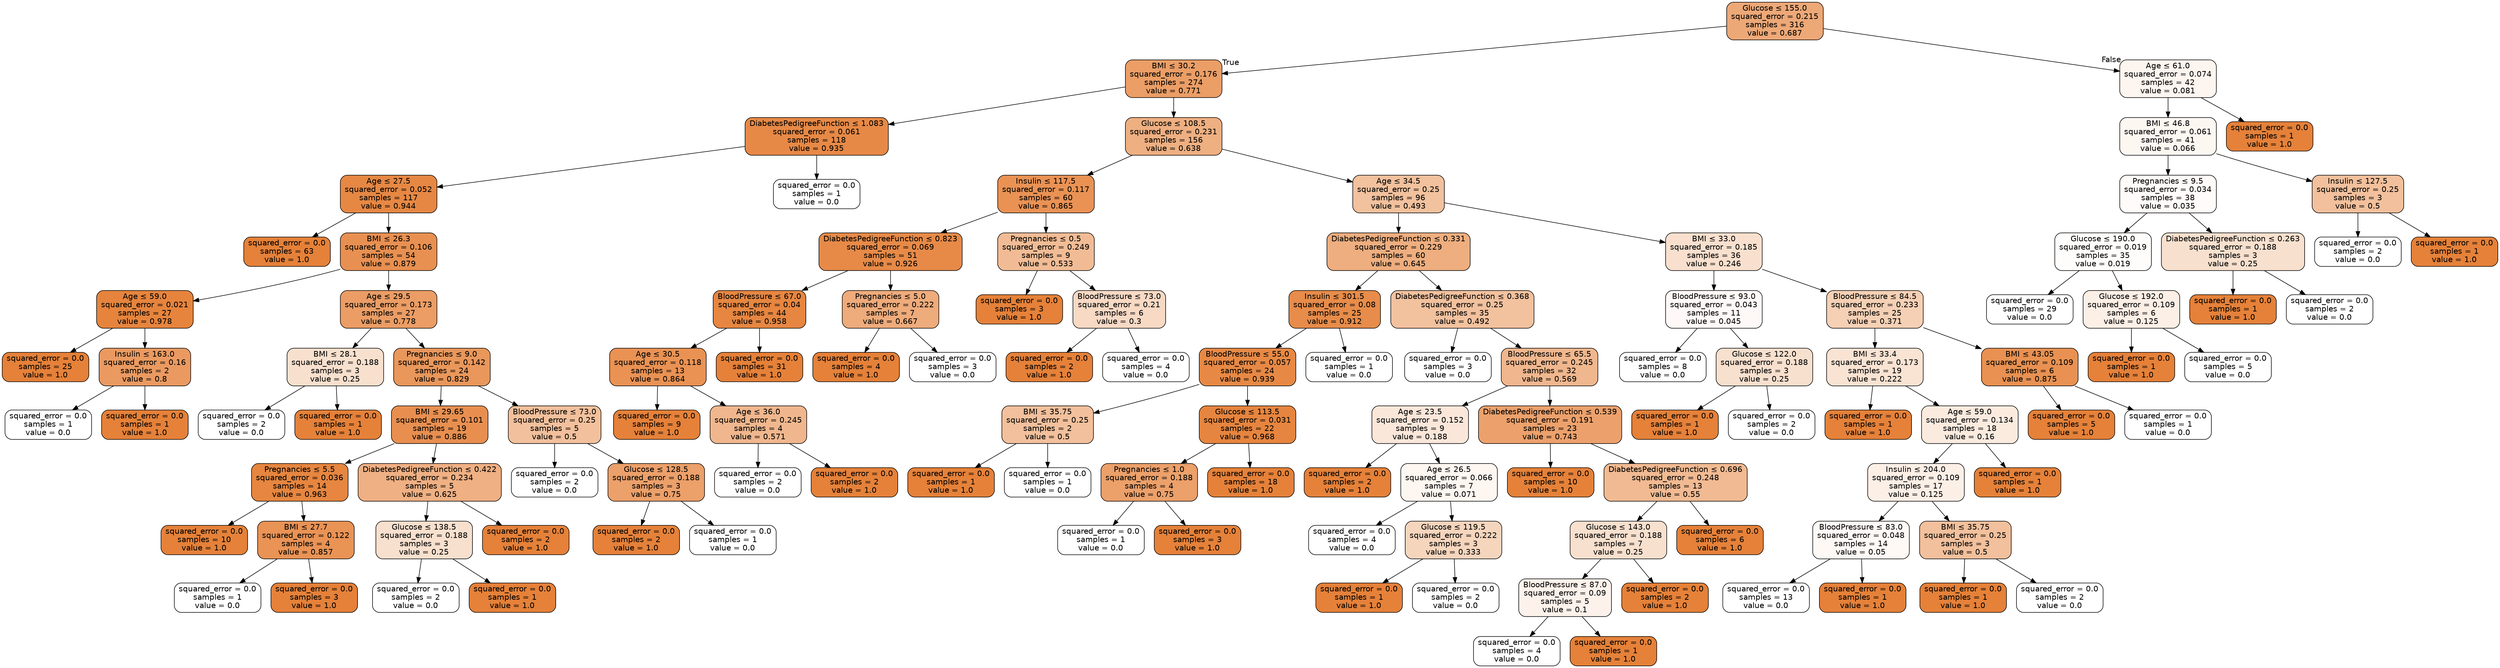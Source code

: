 digraph Tree {
node [shape=box, style="filled, rounded", color="black", fontname="helvetica"] ;
edge [fontname="helvetica"] ;
0 [label=<Glucose &le; 155.0<br/>squared_error = 0.215<br/>samples = 316<br/>value = 0.687>, fillcolor="#eda877"] ;
1 [label=<BMI &le; 30.2<br/>squared_error = 0.176<br/>samples = 274<br/>value = 0.771>, fillcolor="#eb9e66"] ;
0 -> 1 [labeldistance=2.5, labelangle=45, headlabel="True"] ;
2 [label=<DiabetesPedigreeFunction &le; 1.083<br/>squared_error = 0.061<br/>samples = 118<br/>value = 0.935>, fillcolor="#e78946"] ;
1 -> 2 ;
3 [label=<Age &le; 27.5<br/>squared_error = 0.052<br/>samples = 117<br/>value = 0.944>, fillcolor="#e68844"] ;
2 -> 3 ;
4 [label=<squared_error = 0.0<br/>samples = 63<br/>value = 1.0>, fillcolor="#e58139"] ;
3 -> 4 ;
5 [label=<BMI &le; 26.3<br/>squared_error = 0.106<br/>samples = 54<br/>value = 0.879>, fillcolor="#e89051"] ;
3 -> 5 ;
6 [label=<Age &le; 59.0<br/>squared_error = 0.021<br/>samples = 27<br/>value = 0.978>, fillcolor="#e6843d"] ;
5 -> 6 ;
7 [label=<squared_error = 0.0<br/>samples = 25<br/>value = 1.0>, fillcolor="#e58139"] ;
6 -> 7 ;
8 [label=<Insulin &le; 163.0<br/>squared_error = 0.16<br/>samples = 2<br/>value = 0.8>, fillcolor="#ea9a61"] ;
6 -> 8 ;
9 [label=<squared_error = 0.0<br/>samples = 1<br/>value = 0.0>, fillcolor="#ffffff"] ;
8 -> 9 ;
10 [label=<squared_error = 0.0<br/>samples = 1<br/>value = 1.0>, fillcolor="#e58139"] ;
8 -> 10 ;
11 [label=<Age &le; 29.5<br/>squared_error = 0.173<br/>samples = 27<br/>value = 0.778>, fillcolor="#eb9d65"] ;
5 -> 11 ;
12 [label=<BMI &le; 28.1<br/>squared_error = 0.188<br/>samples = 3<br/>value = 0.25>, fillcolor="#f8e0ce"] ;
11 -> 12 ;
13 [label=<squared_error = 0.0<br/>samples = 2<br/>value = 0.0>, fillcolor="#ffffff"] ;
12 -> 13 ;
14 [label=<squared_error = 0.0<br/>samples = 1<br/>value = 1.0>, fillcolor="#e58139"] ;
12 -> 14 ;
15 [label=<Pregnancies &le; 9.0<br/>squared_error = 0.142<br/>samples = 24<br/>value = 0.829>, fillcolor="#e9975b"] ;
11 -> 15 ;
16 [label=<BMI &le; 29.65<br/>squared_error = 0.101<br/>samples = 19<br/>value = 0.886>, fillcolor="#e88f50"] ;
15 -> 16 ;
17 [label=<Pregnancies &le; 5.5<br/>squared_error = 0.036<br/>samples = 14<br/>value = 0.963>, fillcolor="#e68640"] ;
16 -> 17 ;
18 [label=<squared_error = 0.0<br/>samples = 10<br/>value = 1.0>, fillcolor="#e58139"] ;
17 -> 18 ;
19 [label=<BMI &le; 27.7<br/>squared_error = 0.122<br/>samples = 4<br/>value = 0.857>, fillcolor="#e99355"] ;
17 -> 19 ;
20 [label=<squared_error = 0.0<br/>samples = 1<br/>value = 0.0>, fillcolor="#ffffff"] ;
19 -> 20 ;
21 [label=<squared_error = 0.0<br/>samples = 3<br/>value = 1.0>, fillcolor="#e58139"] ;
19 -> 21 ;
22 [label=<DiabetesPedigreeFunction &le; 0.422<br/>squared_error = 0.234<br/>samples = 5<br/>value = 0.625>, fillcolor="#efb083"] ;
16 -> 22 ;
23 [label=<Glucose &le; 138.5<br/>squared_error = 0.188<br/>samples = 3<br/>value = 0.25>, fillcolor="#f8e0ce"] ;
22 -> 23 ;
24 [label=<squared_error = 0.0<br/>samples = 2<br/>value = 0.0>, fillcolor="#ffffff"] ;
23 -> 24 ;
25 [label=<squared_error = 0.0<br/>samples = 1<br/>value = 1.0>, fillcolor="#e58139"] ;
23 -> 25 ;
26 [label=<squared_error = 0.0<br/>samples = 2<br/>value = 1.0>, fillcolor="#e58139"] ;
22 -> 26 ;
27 [label=<BloodPressure &le; 73.0<br/>squared_error = 0.25<br/>samples = 5<br/>value = 0.5>, fillcolor="#f2c09c"] ;
15 -> 27 ;
28 [label=<squared_error = 0.0<br/>samples = 2<br/>value = 0.0>, fillcolor="#ffffff"] ;
27 -> 28 ;
29 [label=<Glucose &le; 128.5<br/>squared_error = 0.188<br/>samples = 3<br/>value = 0.75>, fillcolor="#eca06a"] ;
27 -> 29 ;
30 [label=<squared_error = 0.0<br/>samples = 2<br/>value = 1.0>, fillcolor="#e58139"] ;
29 -> 30 ;
31 [label=<squared_error = 0.0<br/>samples = 1<br/>value = 0.0>, fillcolor="#ffffff"] ;
29 -> 31 ;
32 [label=<squared_error = 0.0<br/>samples = 1<br/>value = 0.0>, fillcolor="#ffffff"] ;
2 -> 32 ;
33 [label=<Glucose &le; 108.5<br/>squared_error = 0.231<br/>samples = 156<br/>value = 0.638>, fillcolor="#eeaf81"] ;
1 -> 33 ;
34 [label=<Insulin &le; 117.5<br/>squared_error = 0.117<br/>samples = 60<br/>value = 0.865>, fillcolor="#e99254"] ;
33 -> 34 ;
35 [label=<DiabetesPedigreeFunction &le; 0.823<br/>squared_error = 0.069<br/>samples = 51<br/>value = 0.926>, fillcolor="#e78a48"] ;
34 -> 35 ;
36 [label=<BloodPressure &le; 67.0<br/>squared_error = 0.04<br/>samples = 44<br/>value = 0.958>, fillcolor="#e68641"] ;
35 -> 36 ;
37 [label=<Age &le; 30.5<br/>squared_error = 0.118<br/>samples = 13<br/>value = 0.864>, fillcolor="#e99254"] ;
36 -> 37 ;
38 [label=<squared_error = 0.0<br/>samples = 9<br/>value = 1.0>, fillcolor="#e58139"] ;
37 -> 38 ;
39 [label=<Age &le; 36.0<br/>squared_error = 0.245<br/>samples = 4<br/>value = 0.571>, fillcolor="#f0b78e"] ;
37 -> 39 ;
40 [label=<squared_error = 0.0<br/>samples = 2<br/>value = 0.0>, fillcolor="#ffffff"] ;
39 -> 40 ;
41 [label=<squared_error = 0.0<br/>samples = 2<br/>value = 1.0>, fillcolor="#e58139"] ;
39 -> 41 ;
42 [label=<squared_error = 0.0<br/>samples = 31<br/>value = 1.0>, fillcolor="#e58139"] ;
36 -> 42 ;
43 [label=<Pregnancies &le; 5.0<br/>squared_error = 0.222<br/>samples = 7<br/>value = 0.667>, fillcolor="#eeab7b"] ;
35 -> 43 ;
44 [label=<squared_error = 0.0<br/>samples = 4<br/>value = 1.0>, fillcolor="#e58139"] ;
43 -> 44 ;
45 [label=<squared_error = 0.0<br/>samples = 3<br/>value = 0.0>, fillcolor="#ffffff"] ;
43 -> 45 ;
46 [label=<Pregnancies &le; 0.5<br/>squared_error = 0.249<br/>samples = 9<br/>value = 0.533>, fillcolor="#f1bc95"] ;
34 -> 46 ;
47 [label=<squared_error = 0.0<br/>samples = 3<br/>value = 1.0>, fillcolor="#e58139"] ;
46 -> 47 ;
48 [label=<BloodPressure &le; 73.0<br/>squared_error = 0.21<br/>samples = 6<br/>value = 0.3>, fillcolor="#f7d9c4"] ;
46 -> 48 ;
49 [label=<squared_error = 0.0<br/>samples = 2<br/>value = 1.0>, fillcolor="#e58139"] ;
48 -> 49 ;
50 [label=<squared_error = 0.0<br/>samples = 4<br/>value = 0.0>, fillcolor="#ffffff"] ;
48 -> 50 ;
51 [label=<Age &le; 34.5<br/>squared_error = 0.25<br/>samples = 96<br/>value = 0.493>, fillcolor="#f2c19d"] ;
33 -> 51 ;
52 [label=<DiabetesPedigreeFunction &le; 0.331<br/>squared_error = 0.229<br/>samples = 60<br/>value = 0.645>, fillcolor="#eeae7f"] ;
51 -> 52 ;
53 [label=<Insulin &le; 301.5<br/>squared_error = 0.08<br/>samples = 25<br/>value = 0.912>, fillcolor="#e78c4a"] ;
52 -> 53 ;
54 [label=<BloodPressure &le; 55.0<br/>squared_error = 0.057<br/>samples = 24<br/>value = 0.939>, fillcolor="#e78945"] ;
53 -> 54 ;
55 [label=<BMI &le; 35.75<br/>squared_error = 0.25<br/>samples = 2<br/>value = 0.5>, fillcolor="#f2c09c"] ;
54 -> 55 ;
56 [label=<squared_error = 0.0<br/>samples = 1<br/>value = 1.0>, fillcolor="#e58139"] ;
55 -> 56 ;
57 [label=<squared_error = 0.0<br/>samples = 1<br/>value = 0.0>, fillcolor="#ffffff"] ;
55 -> 57 ;
58 [label=<Glucose &le; 113.5<br/>squared_error = 0.031<br/>samples = 22<br/>value = 0.968>, fillcolor="#e6853f"] ;
54 -> 58 ;
59 [label=<Pregnancies &le; 1.0<br/>squared_error = 0.188<br/>samples = 4<br/>value = 0.75>, fillcolor="#eca06a"] ;
58 -> 59 ;
60 [label=<squared_error = 0.0<br/>samples = 1<br/>value = 0.0>, fillcolor="#ffffff"] ;
59 -> 60 ;
61 [label=<squared_error = 0.0<br/>samples = 3<br/>value = 1.0>, fillcolor="#e58139"] ;
59 -> 61 ;
62 [label=<squared_error = 0.0<br/>samples = 18<br/>value = 1.0>, fillcolor="#e58139"] ;
58 -> 62 ;
63 [label=<squared_error = 0.0<br/>samples = 1<br/>value = 0.0>, fillcolor="#ffffff"] ;
53 -> 63 ;
64 [label=<DiabetesPedigreeFunction &le; 0.368<br/>squared_error = 0.25<br/>samples = 35<br/>value = 0.492>, fillcolor="#f2c19e"] ;
52 -> 64 ;
65 [label=<squared_error = 0.0<br/>samples = 3<br/>value = 0.0>, fillcolor="#ffffff"] ;
64 -> 65 ;
66 [label=<BloodPressure &le; 65.5<br/>squared_error = 0.245<br/>samples = 32<br/>value = 0.569>, fillcolor="#f0b78e"] ;
64 -> 66 ;
67 [label=<Age &le; 23.5<br/>squared_error = 0.152<br/>samples = 9<br/>value = 0.188>, fillcolor="#fae7da"] ;
66 -> 67 ;
68 [label=<squared_error = 0.0<br/>samples = 2<br/>value = 1.0>, fillcolor="#e58139"] ;
67 -> 68 ;
69 [label=<Age &le; 26.5<br/>squared_error = 0.066<br/>samples = 7<br/>value = 0.071>, fillcolor="#fdf6f1"] ;
67 -> 69 ;
70 [label=<squared_error = 0.0<br/>samples = 4<br/>value = 0.0>, fillcolor="#ffffff"] ;
69 -> 70 ;
71 [label=<Glucose &le; 119.5<br/>squared_error = 0.222<br/>samples = 3<br/>value = 0.333>, fillcolor="#f6d5bd"] ;
69 -> 71 ;
72 [label=<squared_error = 0.0<br/>samples = 1<br/>value = 1.0>, fillcolor="#e58139"] ;
71 -> 72 ;
73 [label=<squared_error = 0.0<br/>samples = 2<br/>value = 0.0>, fillcolor="#ffffff"] ;
71 -> 73 ;
74 [label=<DiabetesPedigreeFunction &le; 0.539<br/>squared_error = 0.191<br/>samples = 23<br/>value = 0.743>, fillcolor="#eca16c"] ;
66 -> 74 ;
75 [label=<squared_error = 0.0<br/>samples = 10<br/>value = 1.0>, fillcolor="#e58139"] ;
74 -> 75 ;
76 [label=<DiabetesPedigreeFunction &le; 0.696<br/>squared_error = 0.248<br/>samples = 13<br/>value = 0.55>, fillcolor="#f1ba92"] ;
74 -> 76 ;
77 [label=<Glucose &le; 143.0<br/>squared_error = 0.188<br/>samples = 7<br/>value = 0.25>, fillcolor="#f8e0ce"] ;
76 -> 77 ;
78 [label=<BloodPressure &le; 87.0<br/>squared_error = 0.09<br/>samples = 5<br/>value = 0.1>, fillcolor="#fcf2eb"] ;
77 -> 78 ;
79 [label=<squared_error = 0.0<br/>samples = 4<br/>value = 0.0>, fillcolor="#ffffff"] ;
78 -> 79 ;
80 [label=<squared_error = 0.0<br/>samples = 1<br/>value = 1.0>, fillcolor="#e58139"] ;
78 -> 80 ;
81 [label=<squared_error = 0.0<br/>samples = 2<br/>value = 1.0>, fillcolor="#e58139"] ;
77 -> 81 ;
82 [label=<squared_error = 0.0<br/>samples = 6<br/>value = 1.0>, fillcolor="#e58139"] ;
76 -> 82 ;
83 [label=<BMI &le; 33.0<br/>squared_error = 0.185<br/>samples = 36<br/>value = 0.246>, fillcolor="#f9e0ce"] ;
51 -> 83 ;
84 [label=<BloodPressure &le; 93.0<br/>squared_error = 0.043<br/>samples = 11<br/>value = 0.045>, fillcolor="#fef9f6"] ;
83 -> 84 ;
85 [label=<squared_error = 0.0<br/>samples = 8<br/>value = 0.0>, fillcolor="#ffffff"] ;
84 -> 85 ;
86 [label=<Glucose &le; 122.0<br/>squared_error = 0.188<br/>samples = 3<br/>value = 0.25>, fillcolor="#f8e0ce"] ;
84 -> 86 ;
87 [label=<squared_error = 0.0<br/>samples = 1<br/>value = 1.0>, fillcolor="#e58139"] ;
86 -> 87 ;
88 [label=<squared_error = 0.0<br/>samples = 2<br/>value = 0.0>, fillcolor="#ffffff"] ;
86 -> 88 ;
89 [label=<BloodPressure &le; 84.5<br/>squared_error = 0.233<br/>samples = 25<br/>value = 0.371>, fillcolor="#f5d0b5"] ;
83 -> 89 ;
90 [label=<BMI &le; 33.4<br/>squared_error = 0.173<br/>samples = 19<br/>value = 0.222>, fillcolor="#f9e3d3"] ;
89 -> 90 ;
91 [label=<squared_error = 0.0<br/>samples = 1<br/>value = 1.0>, fillcolor="#e58139"] ;
90 -> 91 ;
92 [label=<Age &le; 59.0<br/>squared_error = 0.134<br/>samples = 18<br/>value = 0.16>, fillcolor="#fbebdf"] ;
90 -> 92 ;
93 [label=<Insulin &le; 204.0<br/>squared_error = 0.109<br/>samples = 17<br/>value = 0.125>, fillcolor="#fcefe6"] ;
92 -> 93 ;
94 [label=<BloodPressure &le; 83.0<br/>squared_error = 0.048<br/>samples = 14<br/>value = 0.05>, fillcolor="#fef9f5"] ;
93 -> 94 ;
95 [label=<squared_error = 0.0<br/>samples = 13<br/>value = 0.0>, fillcolor="#ffffff"] ;
94 -> 95 ;
96 [label=<squared_error = 0.0<br/>samples = 1<br/>value = 1.0>, fillcolor="#e58139"] ;
94 -> 96 ;
97 [label=<BMI &le; 35.75<br/>squared_error = 0.25<br/>samples = 3<br/>value = 0.5>, fillcolor="#f2c09c"] ;
93 -> 97 ;
98 [label=<squared_error = 0.0<br/>samples = 1<br/>value = 1.0>, fillcolor="#e58139"] ;
97 -> 98 ;
99 [label=<squared_error = 0.0<br/>samples = 2<br/>value = 0.0>, fillcolor="#ffffff"] ;
97 -> 99 ;
100 [label=<squared_error = 0.0<br/>samples = 1<br/>value = 1.0>, fillcolor="#e58139"] ;
92 -> 100 ;
101 [label=<BMI &le; 43.05<br/>squared_error = 0.109<br/>samples = 6<br/>value = 0.875>, fillcolor="#e89152"] ;
89 -> 101 ;
102 [label=<squared_error = 0.0<br/>samples = 5<br/>value = 1.0>, fillcolor="#e58139"] ;
101 -> 102 ;
103 [label=<squared_error = 0.0<br/>samples = 1<br/>value = 0.0>, fillcolor="#ffffff"] ;
101 -> 103 ;
104 [label=<Age &le; 61.0<br/>squared_error = 0.074<br/>samples = 42<br/>value = 0.081>, fillcolor="#fdf5ef"] ;
0 -> 104 [labeldistance=2.5, labelangle=-45, headlabel="False"] ;
105 [label=<BMI &le; 46.8<br/>squared_error = 0.061<br/>samples = 41<br/>value = 0.066>, fillcolor="#fdf7f2"] ;
104 -> 105 ;
106 [label=<Pregnancies &le; 9.5<br/>squared_error = 0.034<br/>samples = 38<br/>value = 0.035>, fillcolor="#fefbf8"] ;
105 -> 106 ;
107 [label=<Glucose &le; 190.0<br/>squared_error = 0.019<br/>samples = 35<br/>value = 0.019>, fillcolor="#fffdfb"] ;
106 -> 107 ;
108 [label=<squared_error = 0.0<br/>samples = 29<br/>value = 0.0>, fillcolor="#ffffff"] ;
107 -> 108 ;
109 [label=<Glucose &le; 192.0<br/>squared_error = 0.109<br/>samples = 6<br/>value = 0.125>, fillcolor="#fcefe6"] ;
107 -> 109 ;
110 [label=<squared_error = 0.0<br/>samples = 1<br/>value = 1.0>, fillcolor="#e58139"] ;
109 -> 110 ;
111 [label=<squared_error = 0.0<br/>samples = 5<br/>value = 0.0>, fillcolor="#ffffff"] ;
109 -> 111 ;
112 [label=<DiabetesPedigreeFunction &le; 0.263<br/>squared_error = 0.188<br/>samples = 3<br/>value = 0.25>, fillcolor="#f8e0ce"] ;
106 -> 112 ;
113 [label=<squared_error = 0.0<br/>samples = 1<br/>value = 1.0>, fillcolor="#e58139"] ;
112 -> 113 ;
114 [label=<squared_error = 0.0<br/>samples = 2<br/>value = 0.0>, fillcolor="#ffffff"] ;
112 -> 114 ;
115 [label=<Insulin &le; 127.5<br/>squared_error = 0.25<br/>samples = 3<br/>value = 0.5>, fillcolor="#f2c09c"] ;
105 -> 115 ;
116 [label=<squared_error = 0.0<br/>samples = 2<br/>value = 0.0>, fillcolor="#ffffff"] ;
115 -> 116 ;
117 [label=<squared_error = 0.0<br/>samples = 1<br/>value = 1.0>, fillcolor="#e58139"] ;
115 -> 117 ;
118 [label=<squared_error = 0.0<br/>samples = 1<br/>value = 1.0>, fillcolor="#e58139"] ;
104 -> 118 ;
}